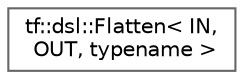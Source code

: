 digraph "类继承关系图"
{
 // LATEX_PDF_SIZE
  bgcolor="transparent";
  edge [fontname=Helvetica,fontsize=10,labelfontname=Helvetica,labelfontsize=10];
  node [fontname=Helvetica,fontsize=10,shape=box,height=0.2,width=0.4];
  rankdir="LR";
  Node0 [id="Node000000",label="tf::dsl::Flatten\< IN,\l OUT, typename \>",height=0.2,width=0.4,color="grey40", fillcolor="white", style="filled",URL="$structtf_1_1dsl_1_1_flatten.html",tooltip=" "];
}
